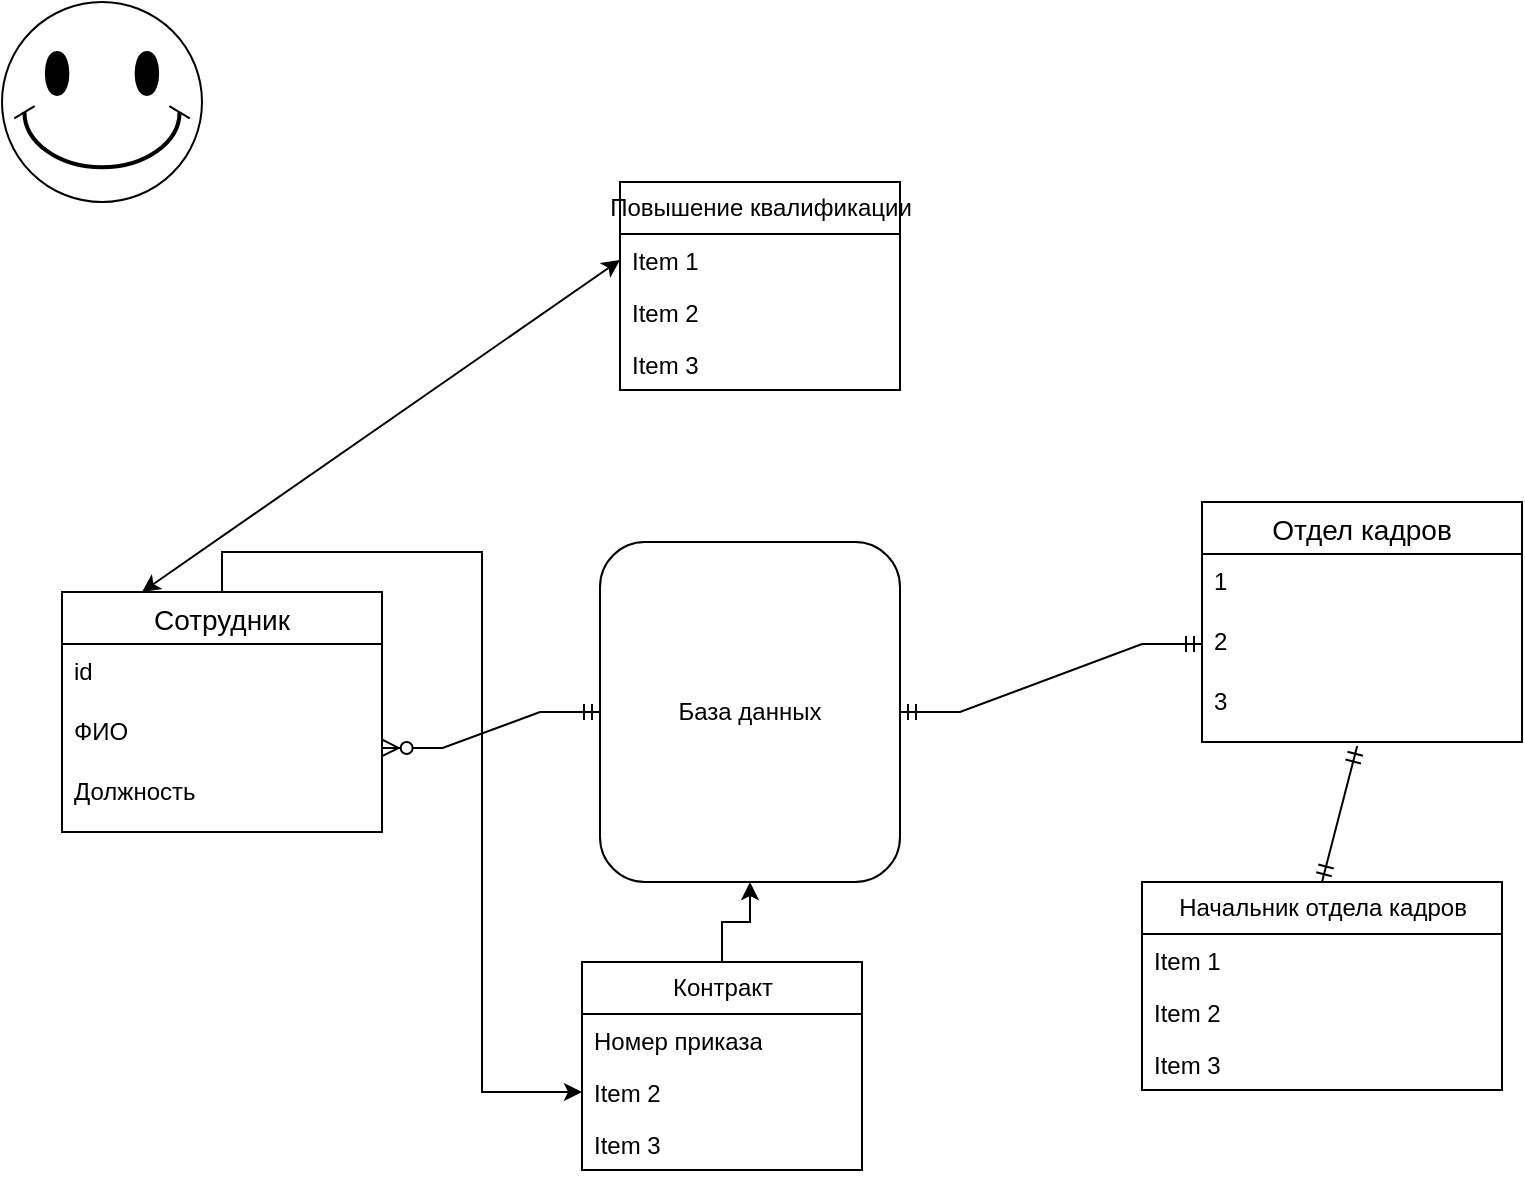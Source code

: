 <mxfile version="24.7.14">
  <diagram name="Страница — 1" id="9xrbft-xvf0old__YJb6">
    <mxGraphModel dx="1165" dy="1859" grid="1" gridSize="10" guides="1" tooltips="1" connect="1" arrows="1" fold="1" page="1" pageScale="1" pageWidth="827" pageHeight="1169" math="0" shadow="0">
      <root>
        <mxCell id="0" />
        <mxCell id="1" parent="0" />
        <mxCell id="8atCb5Bvv00NxJxIG_jw-1" value="База данных" style="rounded=1;whiteSpace=wrap;html=1;" parent="1" vertex="1">
          <mxGeometry x="339" y="260" width="150" height="170" as="geometry" />
        </mxCell>
        <mxCell id="8atCb5Bvv00NxJxIG_jw-5" value="" style="edgeStyle=entityRelationEdgeStyle;fontSize=12;html=1;endArrow=ERzeroToMany;startArrow=ERmandOne;rounded=0;entryX=1.002;entryY=0.733;entryDx=0;entryDy=0;entryPerimeter=0;exitX=0;exitY=0.5;exitDx=0;exitDy=0;" parent="1" target="8atCb5Bvv00NxJxIG_jw-13" edge="1" source="8atCb5Bvv00NxJxIG_jw-1">
          <mxGeometry width="100" height="100" relative="1" as="geometry">
            <mxPoint x="300" y="585" as="sourcePoint" />
            <mxPoint x="150" y="400" as="targetPoint" />
          </mxGeometry>
        </mxCell>
        <mxCell id="8atCb5Bvv00NxJxIG_jw-10" value="" style="edgeStyle=entityRelationEdgeStyle;fontSize=12;html=1;endArrow=ERmandOne;startArrow=ERmandOne;rounded=0;exitX=1;exitY=0.5;exitDx=0;exitDy=0;entryX=0;entryY=0.5;entryDx=0;entryDy=0;" parent="1" source="8atCb5Bvv00NxJxIG_jw-1" target="D8I12T7kAqvVrmd5uQps-9" edge="1">
          <mxGeometry width="100" height="100" relative="1" as="geometry">
            <mxPoint x="290" y="510" as="sourcePoint" />
            <mxPoint x="650" y="250" as="targetPoint" />
          </mxGeometry>
        </mxCell>
        <mxCell id="D8I12T7kAqvVrmd5uQps-19" style="edgeStyle=orthogonalEdgeStyle;rounded=0;orthogonalLoop=1;jettySize=auto;html=1;exitX=0.5;exitY=0;exitDx=0;exitDy=0;entryX=0;entryY=0.5;entryDx=0;entryDy=0;" edge="1" parent="1" source="8atCb5Bvv00NxJxIG_jw-11" target="D8I12T7kAqvVrmd5uQps-16">
          <mxGeometry relative="1" as="geometry" />
        </mxCell>
        <mxCell id="8atCb5Bvv00NxJxIG_jw-11" value="Сотрудник" style="swimlane;fontStyle=0;childLayout=stackLayout;horizontal=1;startSize=26;horizontalStack=0;resizeParent=1;resizeParentMax=0;resizeLast=0;collapsible=1;marginBottom=0;align=center;fontSize=14;" parent="1" vertex="1">
          <mxGeometry x="70" y="285" width="160" height="120" as="geometry">
            <mxRectangle x="30" y="260" width="110" height="30" as="alternateBounds" />
          </mxGeometry>
        </mxCell>
        <mxCell id="8atCb5Bvv00NxJxIG_jw-12" value="id" style="text;strokeColor=none;fillColor=none;spacingLeft=4;spacingRight=4;overflow=hidden;rotatable=0;points=[[0,0.5],[1,0.5]];portConstraint=eastwest;fontSize=12;whiteSpace=wrap;html=1;" parent="8atCb5Bvv00NxJxIG_jw-11" vertex="1">
          <mxGeometry y="26" width="160" height="30" as="geometry" />
        </mxCell>
        <mxCell id="8atCb5Bvv00NxJxIG_jw-13" value="ФИО" style="text;strokeColor=none;fillColor=none;spacingLeft=4;spacingRight=4;overflow=hidden;rotatable=0;points=[[0,0.5],[1,0.5]];portConstraint=eastwest;fontSize=12;whiteSpace=wrap;html=1;" parent="8atCb5Bvv00NxJxIG_jw-11" vertex="1">
          <mxGeometry y="56" width="160" height="30" as="geometry" />
        </mxCell>
        <mxCell id="8atCb5Bvv00NxJxIG_jw-14" value="Должность" style="text;strokeColor=none;fillColor=none;spacingLeft=4;spacingRight=4;overflow=hidden;rotatable=0;points=[[0,0.5],[1,0.5]];portConstraint=eastwest;fontSize=12;whiteSpace=wrap;html=1;" parent="8atCb5Bvv00NxJxIG_jw-11" vertex="1">
          <mxGeometry y="86" width="160" height="34" as="geometry" />
        </mxCell>
        <mxCell id="D8I12T7kAqvVrmd5uQps-1" value="" style="verticalLabelPosition=bottom;verticalAlign=top;html=1;shape=mxgraph.basic.smiley" vertex="1" parent="1">
          <mxGeometry x="40" y="-10" width="100" height="100" as="geometry" />
        </mxCell>
        <mxCell id="D8I12T7kAqvVrmd5uQps-2" value="Начальник отдела кадров" style="swimlane;fontStyle=0;childLayout=stackLayout;horizontal=1;startSize=26;fillColor=none;horizontalStack=0;resizeParent=1;resizeParentMax=0;resizeLast=0;collapsible=1;marginBottom=0;html=1;" vertex="1" parent="1">
          <mxGeometry x="610" y="430" width="180" height="104" as="geometry" />
        </mxCell>
        <mxCell id="D8I12T7kAqvVrmd5uQps-3" value="Item 1" style="text;strokeColor=none;fillColor=none;align=left;verticalAlign=top;spacingLeft=4;spacingRight=4;overflow=hidden;rotatable=0;points=[[0,0.5],[1,0.5]];portConstraint=eastwest;whiteSpace=wrap;html=1;" vertex="1" parent="D8I12T7kAqvVrmd5uQps-2">
          <mxGeometry y="26" width="180" height="26" as="geometry" />
        </mxCell>
        <mxCell id="D8I12T7kAqvVrmd5uQps-4" value="Item 2" style="text;strokeColor=none;fillColor=none;align=left;verticalAlign=top;spacingLeft=4;spacingRight=4;overflow=hidden;rotatable=0;points=[[0,0.5],[1,0.5]];portConstraint=eastwest;whiteSpace=wrap;html=1;" vertex="1" parent="D8I12T7kAqvVrmd5uQps-2">
          <mxGeometry y="52" width="180" height="26" as="geometry" />
        </mxCell>
        <mxCell id="D8I12T7kAqvVrmd5uQps-5" value="Item 3" style="text;strokeColor=none;fillColor=none;align=left;verticalAlign=top;spacingLeft=4;spacingRight=4;overflow=hidden;rotatable=0;points=[[0,0.5],[1,0.5]];portConstraint=eastwest;whiteSpace=wrap;html=1;" vertex="1" parent="D8I12T7kAqvVrmd5uQps-2">
          <mxGeometry y="78" width="180" height="26" as="geometry" />
        </mxCell>
        <mxCell id="D8I12T7kAqvVrmd5uQps-7" value="Отдел кадров" style="swimlane;fontStyle=0;childLayout=stackLayout;horizontal=1;startSize=26;horizontalStack=0;resizeParent=1;resizeParentMax=0;resizeLast=0;collapsible=1;marginBottom=0;align=center;fontSize=14;" vertex="1" parent="1">
          <mxGeometry x="640" y="240" width="160" height="120" as="geometry">
            <mxRectangle x="30" y="260" width="110" height="30" as="alternateBounds" />
          </mxGeometry>
        </mxCell>
        <mxCell id="D8I12T7kAqvVrmd5uQps-8" value="1" style="text;strokeColor=none;fillColor=none;spacingLeft=4;spacingRight=4;overflow=hidden;rotatable=0;points=[[0,0.5],[1,0.5]];portConstraint=eastwest;fontSize=12;whiteSpace=wrap;html=1;" vertex="1" parent="D8I12T7kAqvVrmd5uQps-7">
          <mxGeometry y="26" width="160" height="30" as="geometry" />
        </mxCell>
        <mxCell id="D8I12T7kAqvVrmd5uQps-9" value="2" style="text;strokeColor=none;fillColor=none;spacingLeft=4;spacingRight=4;overflow=hidden;rotatable=0;points=[[0,0.5],[1,0.5]];portConstraint=eastwest;fontSize=12;whiteSpace=wrap;html=1;" vertex="1" parent="D8I12T7kAqvVrmd5uQps-7">
          <mxGeometry y="56" width="160" height="30" as="geometry" />
        </mxCell>
        <mxCell id="D8I12T7kAqvVrmd5uQps-10" value="3" style="text;strokeColor=none;fillColor=none;spacingLeft=4;spacingRight=4;overflow=hidden;rotatable=0;points=[[0,0.5],[1,0.5]];portConstraint=eastwest;fontSize=12;whiteSpace=wrap;html=1;" vertex="1" parent="D8I12T7kAqvVrmd5uQps-7">
          <mxGeometry y="86" width="160" height="34" as="geometry" />
        </mxCell>
        <mxCell id="D8I12T7kAqvVrmd5uQps-13" value="" style="fontSize=12;html=1;endArrow=ERmandOne;startArrow=ERmandOne;rounded=0;exitX=0.5;exitY=0;exitDx=0;exitDy=0;entryX=0.485;entryY=1.059;entryDx=0;entryDy=0;entryPerimeter=0;" edge="1" parent="1" source="D8I12T7kAqvVrmd5uQps-2" target="D8I12T7kAqvVrmd5uQps-10">
          <mxGeometry width="100" height="100" relative="1" as="geometry">
            <mxPoint x="560" y="570" as="sourcePoint" />
            <mxPoint x="560" y="470" as="targetPoint" />
            <Array as="points" />
          </mxGeometry>
        </mxCell>
        <mxCell id="D8I12T7kAqvVrmd5uQps-18" style="edgeStyle=orthogonalEdgeStyle;rounded=0;orthogonalLoop=1;jettySize=auto;html=1;exitX=0.5;exitY=0;exitDx=0;exitDy=0;entryX=0.5;entryY=1;entryDx=0;entryDy=0;" edge="1" parent="1" source="D8I12T7kAqvVrmd5uQps-14" target="8atCb5Bvv00NxJxIG_jw-1">
          <mxGeometry relative="1" as="geometry" />
        </mxCell>
        <mxCell id="D8I12T7kAqvVrmd5uQps-14" value="Контракт" style="swimlane;fontStyle=0;childLayout=stackLayout;horizontal=1;startSize=26;fillColor=none;horizontalStack=0;resizeParent=1;resizeParentMax=0;resizeLast=0;collapsible=1;marginBottom=0;html=1;" vertex="1" parent="1">
          <mxGeometry x="330" y="470" width="140" height="104" as="geometry" />
        </mxCell>
        <mxCell id="D8I12T7kAqvVrmd5uQps-15" value="Номер приказа" style="text;strokeColor=none;fillColor=none;align=left;verticalAlign=top;spacingLeft=4;spacingRight=4;overflow=hidden;rotatable=0;points=[[0,0.5],[1,0.5]];portConstraint=eastwest;whiteSpace=wrap;html=1;" vertex="1" parent="D8I12T7kAqvVrmd5uQps-14">
          <mxGeometry y="26" width="140" height="26" as="geometry" />
        </mxCell>
        <mxCell id="D8I12T7kAqvVrmd5uQps-16" value="Item 2" style="text;strokeColor=none;fillColor=none;align=left;verticalAlign=top;spacingLeft=4;spacingRight=4;overflow=hidden;rotatable=0;points=[[0,0.5],[1,0.5]];portConstraint=eastwest;whiteSpace=wrap;html=1;" vertex="1" parent="D8I12T7kAqvVrmd5uQps-14">
          <mxGeometry y="52" width="140" height="26" as="geometry" />
        </mxCell>
        <mxCell id="D8I12T7kAqvVrmd5uQps-17" value="Item 3" style="text;strokeColor=none;fillColor=none;align=left;verticalAlign=top;spacingLeft=4;spacingRight=4;overflow=hidden;rotatable=0;points=[[0,0.5],[1,0.5]];portConstraint=eastwest;whiteSpace=wrap;html=1;" vertex="1" parent="D8I12T7kAqvVrmd5uQps-14">
          <mxGeometry y="78" width="140" height="26" as="geometry" />
        </mxCell>
        <mxCell id="D8I12T7kAqvVrmd5uQps-20" value="Повышение квалификации" style="swimlane;fontStyle=0;childLayout=stackLayout;horizontal=1;startSize=26;fillColor=none;horizontalStack=0;resizeParent=1;resizeParentMax=0;resizeLast=0;collapsible=1;marginBottom=0;html=1;" vertex="1" parent="1">
          <mxGeometry x="349" y="80" width="140" height="104" as="geometry" />
        </mxCell>
        <mxCell id="D8I12T7kAqvVrmd5uQps-21" value="Item 1" style="text;strokeColor=none;fillColor=none;align=left;verticalAlign=top;spacingLeft=4;spacingRight=4;overflow=hidden;rotatable=0;points=[[0,0.5],[1,0.5]];portConstraint=eastwest;whiteSpace=wrap;html=1;" vertex="1" parent="D8I12T7kAqvVrmd5uQps-20">
          <mxGeometry y="26" width="140" height="26" as="geometry" />
        </mxCell>
        <mxCell id="D8I12T7kAqvVrmd5uQps-22" value="Item 2" style="text;strokeColor=none;fillColor=none;align=left;verticalAlign=top;spacingLeft=4;spacingRight=4;overflow=hidden;rotatable=0;points=[[0,0.5],[1,0.5]];portConstraint=eastwest;whiteSpace=wrap;html=1;" vertex="1" parent="D8I12T7kAqvVrmd5uQps-20">
          <mxGeometry y="52" width="140" height="26" as="geometry" />
        </mxCell>
        <mxCell id="D8I12T7kAqvVrmd5uQps-23" value="Item 3" style="text;strokeColor=none;fillColor=none;align=left;verticalAlign=top;spacingLeft=4;spacingRight=4;overflow=hidden;rotatable=0;points=[[0,0.5],[1,0.5]];portConstraint=eastwest;whiteSpace=wrap;html=1;" vertex="1" parent="D8I12T7kAqvVrmd5uQps-20">
          <mxGeometry y="78" width="140" height="26" as="geometry" />
        </mxCell>
        <mxCell id="D8I12T7kAqvVrmd5uQps-24" value="" style="endArrow=classic;startArrow=classic;html=1;rounded=0;exitX=0.25;exitY=0;exitDx=0;exitDy=0;entryX=0;entryY=0.5;entryDx=0;entryDy=0;" edge="1" parent="1" source="8atCb5Bvv00NxJxIG_jw-11" target="D8I12T7kAqvVrmd5uQps-21">
          <mxGeometry width="50" height="50" relative="1" as="geometry">
            <mxPoint x="380" y="420" as="sourcePoint" />
            <mxPoint x="430" y="370" as="targetPoint" />
          </mxGeometry>
        </mxCell>
      </root>
    </mxGraphModel>
  </diagram>
</mxfile>
